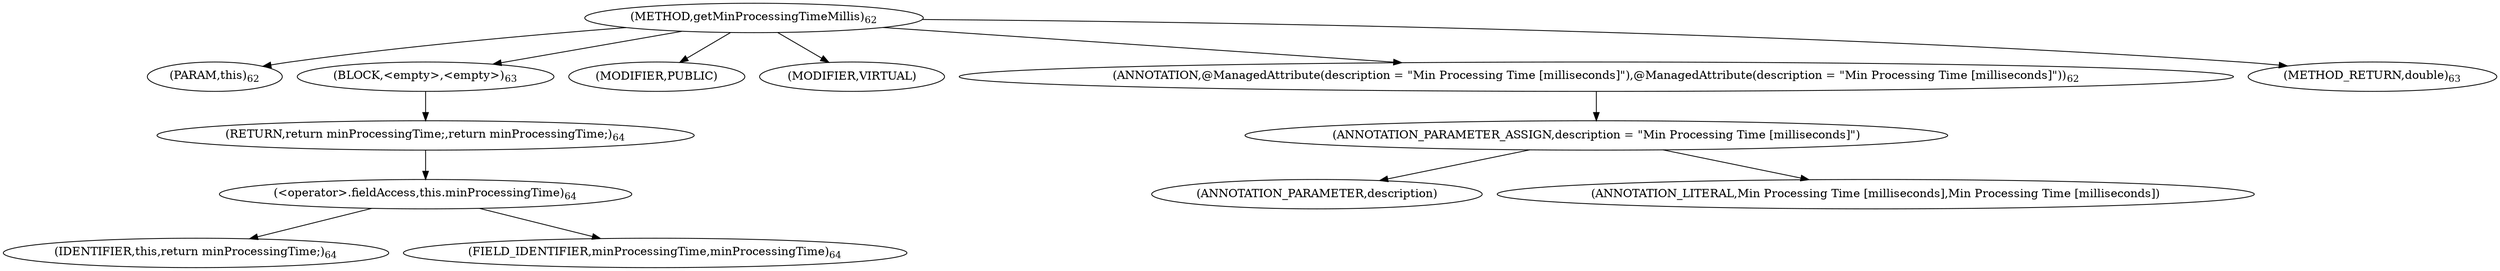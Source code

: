 digraph "getMinProcessingTimeMillis" {  
"130" [label = <(METHOD,getMinProcessingTimeMillis)<SUB>62</SUB>> ]
"131" [label = <(PARAM,this)<SUB>62</SUB>> ]
"132" [label = <(BLOCK,&lt;empty&gt;,&lt;empty&gt;)<SUB>63</SUB>> ]
"133" [label = <(RETURN,return minProcessingTime;,return minProcessingTime;)<SUB>64</SUB>> ]
"134" [label = <(&lt;operator&gt;.fieldAccess,this.minProcessingTime)<SUB>64</SUB>> ]
"135" [label = <(IDENTIFIER,this,return minProcessingTime;)<SUB>64</SUB>> ]
"136" [label = <(FIELD_IDENTIFIER,minProcessingTime,minProcessingTime)<SUB>64</SUB>> ]
"137" [label = <(MODIFIER,PUBLIC)> ]
"138" [label = <(MODIFIER,VIRTUAL)> ]
"139" [label = <(ANNOTATION,@ManagedAttribute(description = &quot;Min Processing Time [milliseconds]&quot;),@ManagedAttribute(description = &quot;Min Processing Time [milliseconds]&quot;))<SUB>62</SUB>> ]
"140" [label = <(ANNOTATION_PARAMETER_ASSIGN,description = &quot;Min Processing Time [milliseconds]&quot;)> ]
"141" [label = <(ANNOTATION_PARAMETER,description)> ]
"142" [label = <(ANNOTATION_LITERAL,Min Processing Time [milliseconds],Min Processing Time [milliseconds])> ]
"143" [label = <(METHOD_RETURN,double)<SUB>63</SUB>> ]
  "130" -> "131" 
  "130" -> "132" 
  "130" -> "137" 
  "130" -> "138" 
  "130" -> "139" 
  "130" -> "143" 
  "132" -> "133" 
  "133" -> "134" 
  "134" -> "135" 
  "134" -> "136" 
  "139" -> "140" 
  "140" -> "141" 
  "140" -> "142" 
}
